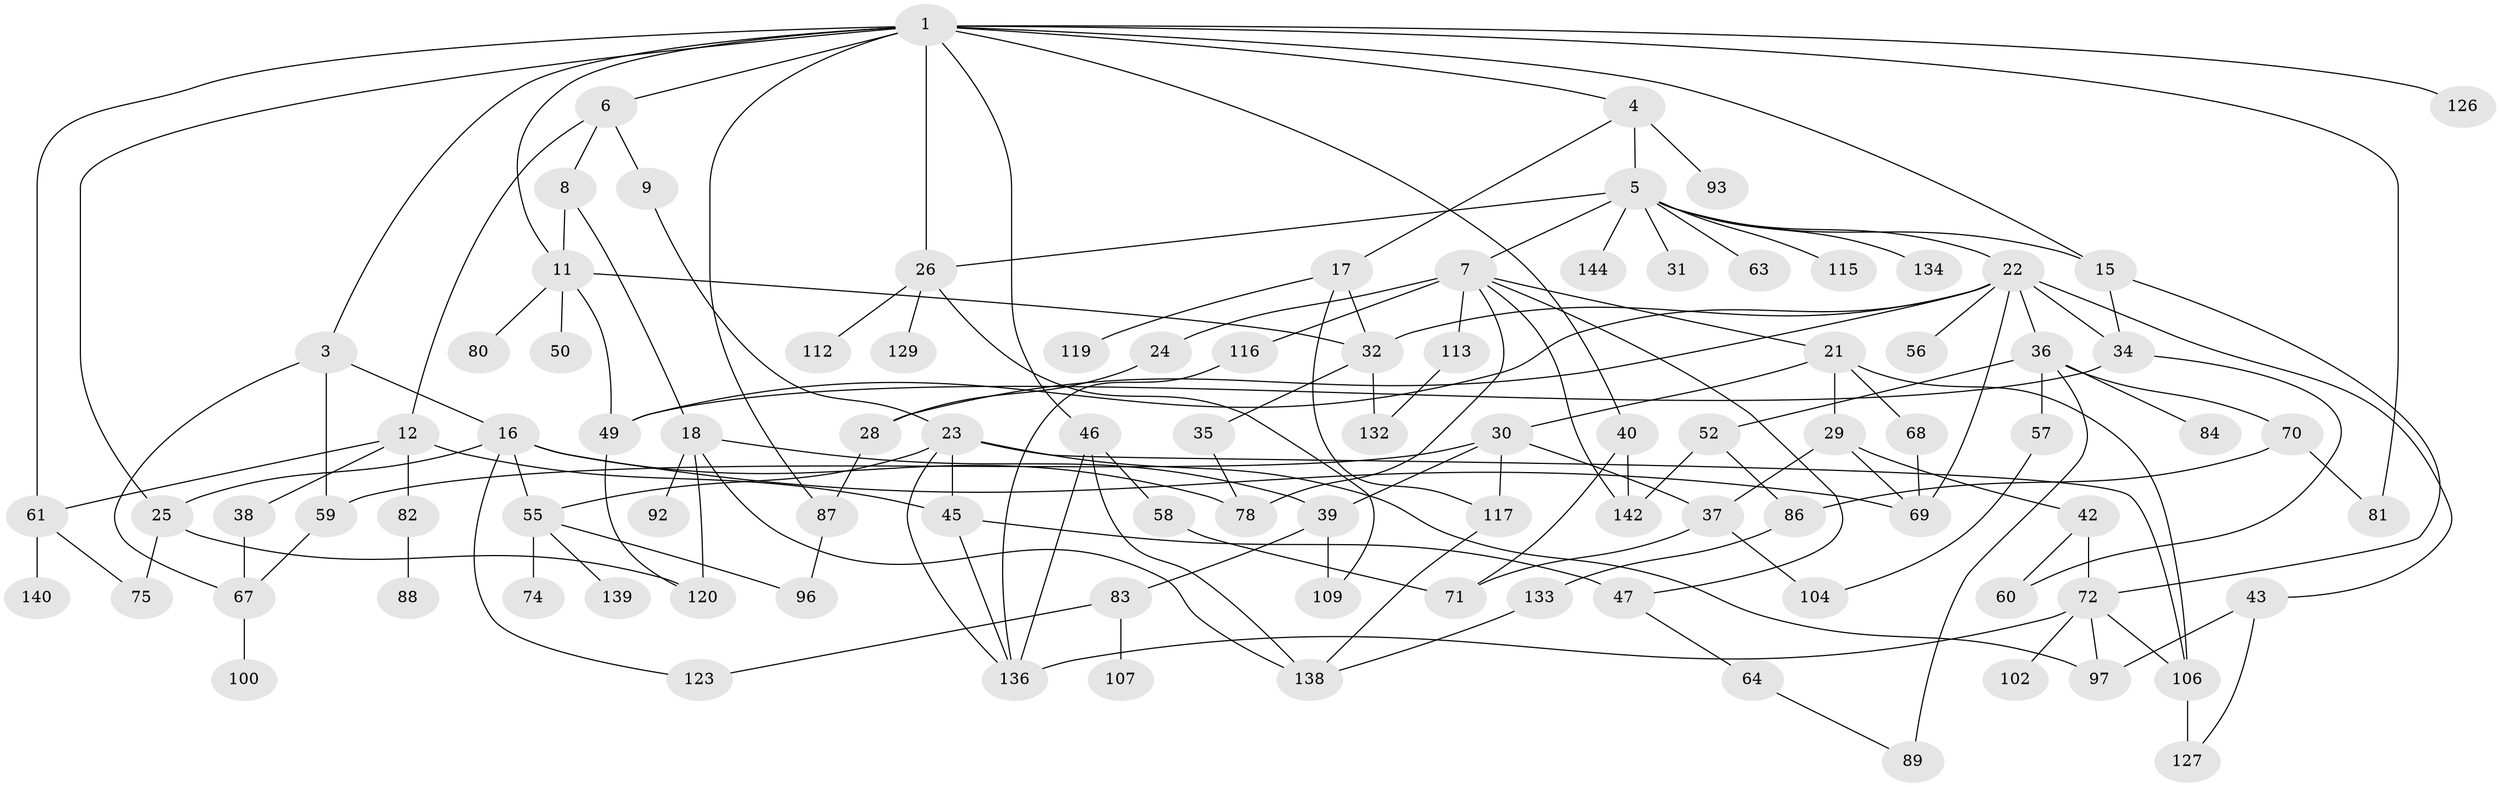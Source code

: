 // Generated by graph-tools (version 1.1) at 2025/23/03/03/25 07:23:35]
// undirected, 97 vertices, 151 edges
graph export_dot {
graph [start="1"]
  node [color=gray90,style=filled];
  1 [super="+2"];
  3 [super="+13"];
  4;
  5 [super="+10"];
  6;
  7 [super="+14"];
  8 [super="+121"];
  9;
  11 [super="+54"];
  12 [super="+33"];
  15 [super="+19"];
  16 [super="+20"];
  17;
  18 [super="+62"];
  21 [super="+125"];
  22 [super="+27"];
  23 [super="+44"];
  24;
  25 [super="+79"];
  26 [super="+103"];
  28 [super="+65"];
  29 [super="+41"];
  30 [super="+137"];
  31;
  32 [super="+94"];
  34 [super="+76"];
  35 [super="+128"];
  36 [super="+51"];
  37 [super="+48"];
  38 [super="+131"];
  39 [super="+99"];
  40 [super="+122"];
  42 [super="+73"];
  43 [super="+77"];
  45 [super="+141"];
  46 [super="+118"];
  47 [super="+105"];
  49 [super="+53"];
  50;
  52 [super="+98"];
  55 [super="+110"];
  56;
  57;
  58 [super="+66"];
  59;
  60;
  61 [super="+108"];
  63;
  64;
  67;
  68;
  69 [super="+101"];
  70;
  71 [super="+90"];
  72 [super="+95"];
  74;
  75;
  78;
  80;
  81;
  82;
  83 [super="+85"];
  84;
  86 [super="+91"];
  87;
  88;
  89 [super="+135"];
  92;
  93;
  96;
  97 [super="+114"];
  100 [super="+143"];
  102;
  104 [super="+111"];
  106 [super="+130"];
  107;
  109;
  112;
  113;
  115;
  116;
  117 [super="+145"];
  119;
  120 [super="+124"];
  123;
  126;
  127;
  129;
  132;
  133;
  134;
  136;
  138;
  139;
  140;
  142;
  144;
  1 -- 40;
  1 -- 126;
  1 -- 11;
  1 -- 3;
  1 -- 4;
  1 -- 6;
  1 -- 46;
  1 -- 15;
  1 -- 81;
  1 -- 87;
  1 -- 26;
  1 -- 61;
  1 -- 25;
  3 -- 59;
  3 -- 67;
  3 -- 16;
  4 -- 5;
  4 -- 17;
  4 -- 93;
  5 -- 7 [weight=2];
  5 -- 15;
  5 -- 22;
  5 -- 31;
  5 -- 134;
  5 -- 144;
  5 -- 115;
  5 -- 63;
  5 -- 26;
  6 -- 8;
  6 -- 9;
  6 -- 12;
  7 -- 21;
  7 -- 24;
  7 -- 113;
  7 -- 142;
  7 -- 116;
  7 -- 78;
  7 -- 47;
  8 -- 11;
  8 -- 18;
  9 -- 23;
  11 -- 50;
  11 -- 80;
  11 -- 49;
  11 -- 32;
  12 -- 38;
  12 -- 82;
  12 -- 61;
  12 -- 45;
  15 -- 34;
  15 -- 72;
  16 -- 69;
  16 -- 78;
  16 -- 123;
  16 -- 25;
  16 -- 55;
  17 -- 119;
  17 -- 117;
  17 -- 32;
  18 -- 138;
  18 -- 39;
  18 -- 120;
  18 -- 92;
  21 -- 29;
  21 -- 30;
  21 -- 68;
  21 -- 106;
  22 -- 32;
  22 -- 36;
  22 -- 56;
  22 -- 69;
  22 -- 49;
  22 -- 43;
  22 -- 28;
  22 -- 34;
  23 -- 97;
  23 -- 106;
  23 -- 136;
  23 -- 55;
  23 -- 45;
  24 -- 28;
  25 -- 75;
  25 -- 120;
  26 -- 112;
  26 -- 129;
  26 -- 109;
  28 -- 87;
  29 -- 37;
  29 -- 42;
  29 -- 69;
  30 -- 39;
  30 -- 117 [weight=2];
  30 -- 37;
  30 -- 59;
  32 -- 35;
  32 -- 132;
  34 -- 49;
  34 -- 60;
  35 -- 78;
  36 -- 52;
  36 -- 57;
  36 -- 70;
  36 -- 84;
  36 -- 89;
  37 -- 104;
  37 -- 71;
  38 -- 67;
  39 -- 83;
  39 -- 109;
  40 -- 71;
  40 -- 142;
  42 -- 60;
  42 -- 72;
  43 -- 127;
  43 -- 97;
  45 -- 47;
  45 -- 136;
  46 -- 58;
  46 -- 136;
  46 -- 138;
  47 -- 64;
  49 -- 120;
  52 -- 86;
  52 -- 142;
  55 -- 74;
  55 -- 96;
  55 -- 139;
  57 -- 104;
  58 -- 71;
  59 -- 67;
  61 -- 140;
  61 -- 75;
  64 -- 89;
  67 -- 100;
  68 -- 69;
  70 -- 81;
  70 -- 86;
  72 -- 102;
  72 -- 106;
  72 -- 136;
  72 -- 97;
  82 -- 88;
  83 -- 123;
  83 -- 107;
  86 -- 133;
  87 -- 96;
  106 -- 127 [weight=2];
  113 -- 132;
  116 -- 136;
  117 -- 138;
  133 -- 138;
}
